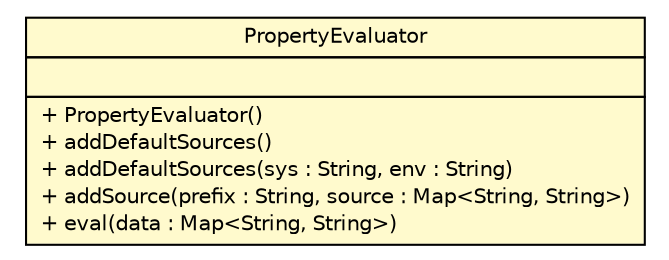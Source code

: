#!/usr/local/bin/dot
#
# Class diagram 
# Generated by UMLGraph version R5_6 (http://www.umlgraph.org/)
#

digraph G {
	edge [fontname="Helvetica",fontsize=10,labelfontname="Helvetica",labelfontsize=10];
	node [fontname="Helvetica",fontsize=10,shape=plaintext];
	nodesep=0.25;
	ranksep=0.5;
	// sorcer.util.eval.PropertyEvaluator
	c249883 [label=<<table title="sorcer.util.eval.PropertyEvaluator" border="0" cellborder="1" cellspacing="0" cellpadding="2" port="p" bgcolor="lemonChiffon" href="./PropertyEvaluator.html">
		<tr><td><table border="0" cellspacing="0" cellpadding="1">
<tr><td align="center" balign="center"> PropertyEvaluator </td></tr>
		</table></td></tr>
		<tr><td><table border="0" cellspacing="0" cellpadding="1">
<tr><td align="left" balign="left">  </td></tr>
		</table></td></tr>
		<tr><td><table border="0" cellspacing="0" cellpadding="1">
<tr><td align="left" balign="left"> + PropertyEvaluator() </td></tr>
<tr><td align="left" balign="left"> + addDefaultSources() </td></tr>
<tr><td align="left" balign="left"> + addDefaultSources(sys : String, env : String) </td></tr>
<tr><td align="left" balign="left"> + addSource(prefix : String, source : Map&lt;String, String&gt;) </td></tr>
<tr><td align="left" balign="left"> + eval(data : Map&lt;String, String&gt;) </td></tr>
		</table></td></tr>
		</table>>, URL="./PropertyEvaluator.html", fontname="Helvetica", fontcolor="black", fontsize=10.0];
}

